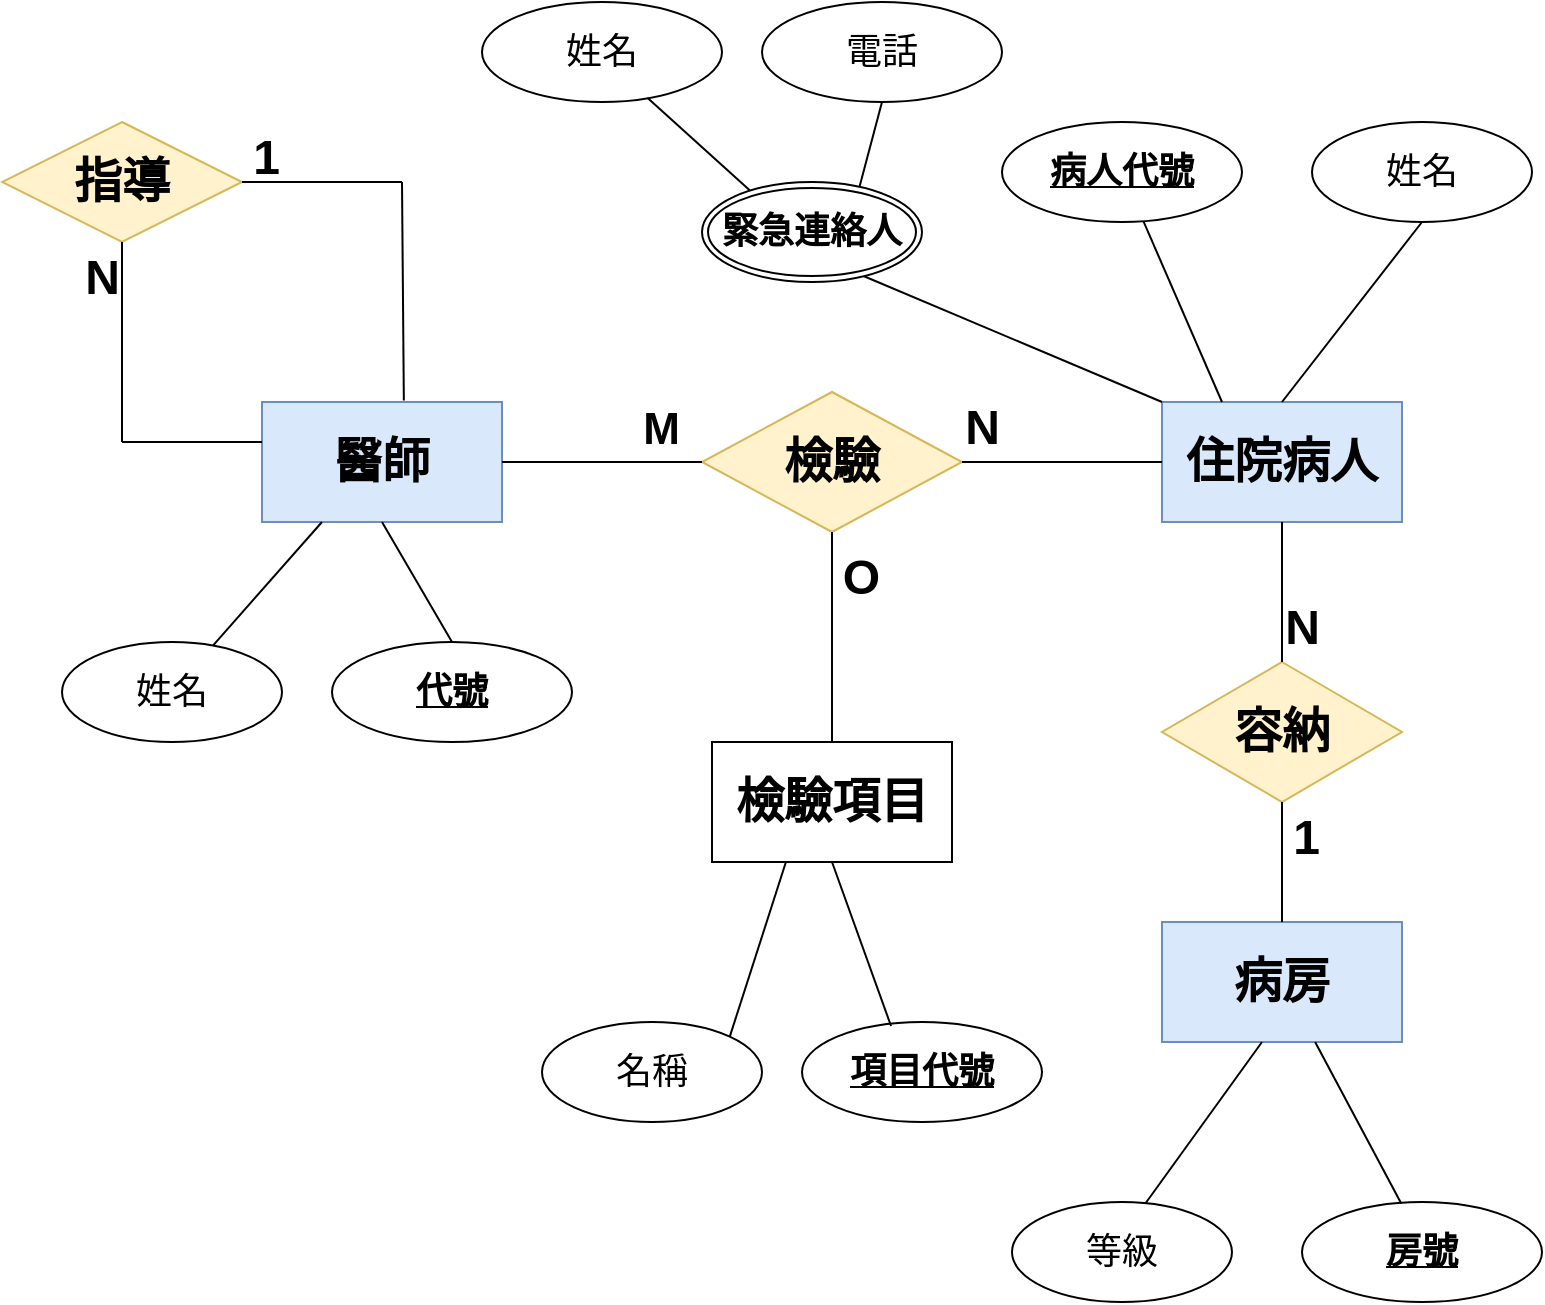 <mxfile version="24.1.0" type="device">
  <diagram name="Page-1" id="cqVtKn7EBuxshjFLG5_r">
    <mxGraphModel dx="1219" dy="724" grid="1" gridSize="10" guides="1" tooltips="1" connect="1" arrows="1" fold="1" page="1" pageScale="1" pageWidth="827" pageHeight="1169" math="0" shadow="0">
      <root>
        <mxCell id="0" />
        <mxCell id="1" parent="0" />
        <mxCell id="WPy_mO1lc_CJaPaNIeYg-1" value="&lt;h1&gt;醫師&lt;/h1&gt;" style="rounded=0;whiteSpace=wrap;html=1;fillColor=#dae8fc;strokeColor=#6c8ebf;" vertex="1" parent="1">
          <mxGeometry x="160" y="290" width="120" height="60" as="geometry" />
        </mxCell>
        <mxCell id="WPy_mO1lc_CJaPaNIeYg-2" value="&lt;h1&gt;檢驗&lt;/h1&gt;" style="rhombus;whiteSpace=wrap;html=1;fillColor=#fff2cc;strokeColor=#d6b656;" vertex="1" parent="1">
          <mxGeometry x="380" y="285" width="130" height="70" as="geometry" />
        </mxCell>
        <mxCell id="WPy_mO1lc_CJaPaNIeYg-4" value="&lt;h1&gt;住院病人&lt;/h1&gt;" style="rounded=0;whiteSpace=wrap;html=1;fillColor=#dae8fc;strokeColor=#6c8ebf;" vertex="1" parent="1">
          <mxGeometry x="610" y="290" width="120" height="60" as="geometry" />
        </mxCell>
        <mxCell id="WPy_mO1lc_CJaPaNIeYg-5" value="" style="endArrow=none;html=1;rounded=0;entryX=1;entryY=0.5;entryDx=0;entryDy=0;exitX=0;exitY=0.5;exitDx=0;exitDy=0;" edge="1" parent="1" source="WPy_mO1lc_CJaPaNIeYg-4" target="WPy_mO1lc_CJaPaNIeYg-2">
          <mxGeometry relative="1" as="geometry">
            <mxPoint x="430" y="520" as="sourcePoint" />
            <mxPoint x="590" y="520" as="targetPoint" />
          </mxGeometry>
        </mxCell>
        <mxCell id="WPy_mO1lc_CJaPaNIeYg-6" value="&lt;h1&gt;N&lt;/h1&gt;" style="resizable=0;html=1;whiteSpace=wrap;align=right;verticalAlign=bottom;" connectable="0" vertex="1" parent="WPy_mO1lc_CJaPaNIeYg-5">
          <mxGeometry x="1" relative="1" as="geometry">
            <mxPoint x="20" y="15" as="offset" />
          </mxGeometry>
        </mxCell>
        <mxCell id="WPy_mO1lc_CJaPaNIeYg-7" value="" style="endArrow=none;html=1;rounded=0;exitX=1;exitY=0.5;exitDx=0;exitDy=0;entryX=0;entryY=0.5;entryDx=0;entryDy=0;" edge="1" parent="1" source="WPy_mO1lc_CJaPaNIeYg-1" target="WPy_mO1lc_CJaPaNIeYg-2">
          <mxGeometry relative="1" as="geometry">
            <mxPoint x="430" y="520" as="sourcePoint" />
            <mxPoint x="590" y="520" as="targetPoint" />
          </mxGeometry>
        </mxCell>
        <mxCell id="WPy_mO1lc_CJaPaNIeYg-8" value="&lt;h1&gt;&lt;font style=&quot;font-size: 22px;&quot;&gt;M&lt;/font&gt;&lt;/h1&gt;" style="resizable=0;html=1;whiteSpace=wrap;align=right;verticalAlign=bottom;" connectable="0" vertex="1" parent="WPy_mO1lc_CJaPaNIeYg-7">
          <mxGeometry x="1" relative="1" as="geometry">
            <mxPoint x="-10" y="15" as="offset" />
          </mxGeometry>
        </mxCell>
        <mxCell id="WPy_mO1lc_CJaPaNIeYg-9" value="&lt;h2&gt;&lt;u&gt;代號&lt;/u&gt;&lt;/h2&gt;" style="ellipse;whiteSpace=wrap;html=1;" vertex="1" parent="1">
          <mxGeometry x="195" y="410" width="120" height="50" as="geometry" />
        </mxCell>
        <mxCell id="WPy_mO1lc_CJaPaNIeYg-10" value="" style="endArrow=none;html=1;rounded=0;entryX=0.5;entryY=0;entryDx=0;entryDy=0;exitX=0.5;exitY=1;exitDx=0;exitDy=0;" edge="1" parent="1" source="WPy_mO1lc_CJaPaNIeYg-1" target="WPy_mO1lc_CJaPaNIeYg-9">
          <mxGeometry relative="1" as="geometry">
            <mxPoint x="280" y="290" as="sourcePoint" />
            <mxPoint x="740" y="520" as="targetPoint" />
          </mxGeometry>
        </mxCell>
        <mxCell id="WPy_mO1lc_CJaPaNIeYg-11" value="&lt;h2&gt;&lt;span style=&quot;font-weight: normal;&quot;&gt;姓名&lt;/span&gt;&lt;/h2&gt;" style="ellipse;whiteSpace=wrap;html=1;align=center;" vertex="1" parent="1">
          <mxGeometry x="60" y="410" width="110" height="50" as="geometry" />
        </mxCell>
        <mxCell id="WPy_mO1lc_CJaPaNIeYg-17" value="" style="endArrow=none;html=1;rounded=0;entryX=0.25;entryY=1;entryDx=0;entryDy=0;" edge="1" parent="1" source="WPy_mO1lc_CJaPaNIeYg-11" target="WPy_mO1lc_CJaPaNIeYg-1">
          <mxGeometry relative="1" as="geometry">
            <mxPoint x="430" y="510" as="sourcePoint" />
            <mxPoint x="590" y="510" as="targetPoint" />
          </mxGeometry>
        </mxCell>
        <mxCell id="WPy_mO1lc_CJaPaNIeYg-21" value="&lt;h2&gt;&lt;u&gt;病人代號&lt;/u&gt;&lt;/h2&gt;" style="ellipse;whiteSpace=wrap;html=1;" vertex="1" parent="1">
          <mxGeometry x="530" y="150" width="120" height="50" as="geometry" />
        </mxCell>
        <mxCell id="WPy_mO1lc_CJaPaNIeYg-22" value="&lt;h2&gt;&lt;span style=&quot;font-weight: normal;&quot;&gt;姓名&lt;/span&gt;&lt;/h2&gt;" style="ellipse;whiteSpace=wrap;html=1;align=center;" vertex="1" parent="1">
          <mxGeometry x="685" y="150" width="110" height="50" as="geometry" />
        </mxCell>
        <mxCell id="WPy_mO1lc_CJaPaNIeYg-24" value="" style="endArrow=none;html=1;rounded=0;exitX=0.25;exitY=0;exitDx=0;exitDy=0;" edge="1" parent="1" source="WPy_mO1lc_CJaPaNIeYg-4" target="WPy_mO1lc_CJaPaNIeYg-21">
          <mxGeometry relative="1" as="geometry">
            <mxPoint x="650" y="290" as="sourcePoint" />
            <mxPoint x="590" y="510" as="targetPoint" />
          </mxGeometry>
        </mxCell>
        <mxCell id="WPy_mO1lc_CJaPaNIeYg-25" value="" style="endArrow=none;html=1;rounded=0;entryX=0.5;entryY=1;entryDx=0;entryDy=0;exitX=0.5;exitY=0;exitDx=0;exitDy=0;" edge="1" parent="1" source="WPy_mO1lc_CJaPaNIeYg-4" target="WPy_mO1lc_CJaPaNIeYg-22">
          <mxGeometry relative="1" as="geometry">
            <mxPoint x="720" y="290" as="sourcePoint" />
            <mxPoint x="960" y="320" as="targetPoint" />
          </mxGeometry>
        </mxCell>
        <mxCell id="WPy_mO1lc_CJaPaNIeYg-26" value="" style="endArrow=none;html=1;rounded=0;entryX=0.723;entryY=0.93;entryDx=0;entryDy=0;exitX=0;exitY=0;exitDx=0;exitDy=0;entryPerimeter=0;" edge="1" parent="1" source="WPy_mO1lc_CJaPaNIeYg-4" target="WPy_mO1lc_CJaPaNIeYg-31">
          <mxGeometry relative="1" as="geometry">
            <mxPoint x="740" y="360" as="sourcePoint" />
            <mxPoint x="697.5" y="422" as="targetPoint" />
          </mxGeometry>
        </mxCell>
        <mxCell id="WPy_mO1lc_CJaPaNIeYg-31" value="&lt;h2&gt;緊急連絡人&lt;/h2&gt;" style="ellipse;shape=doubleEllipse;margin=3;whiteSpace=wrap;html=1;align=center;" vertex="1" parent="1">
          <mxGeometry x="380" y="180" width="110" height="50" as="geometry" />
        </mxCell>
        <mxCell id="WPy_mO1lc_CJaPaNIeYg-32" value="&lt;h2&gt;&lt;span style=&quot;font-weight: normal;&quot;&gt;姓名&lt;/span&gt;&lt;/h2&gt;" style="ellipse;whiteSpace=wrap;html=1;align=center;" vertex="1" parent="1">
          <mxGeometry x="270" y="90" width="120" height="50" as="geometry" />
        </mxCell>
        <mxCell id="WPy_mO1lc_CJaPaNIeYg-33" value="&lt;h2&gt;&lt;span style=&quot;font-weight: normal;&quot;&gt;電話&lt;/span&gt;&lt;/h2&gt;" style="ellipse;whiteSpace=wrap;html=1;align=center;" vertex="1" parent="1">
          <mxGeometry x="410" y="90" width="120" height="50" as="geometry" />
        </mxCell>
        <mxCell id="WPy_mO1lc_CJaPaNIeYg-34" value="" style="endArrow=none;html=1;rounded=0;exitX=0.689;exitY=0.957;exitDx=0;exitDy=0;exitPerimeter=0;entryX=0.218;entryY=0.084;entryDx=0;entryDy=0;entryPerimeter=0;" edge="1" parent="1" source="WPy_mO1lc_CJaPaNIeYg-32" target="WPy_mO1lc_CJaPaNIeYg-31">
          <mxGeometry relative="1" as="geometry">
            <mxPoint x="440" y="490" as="sourcePoint" />
            <mxPoint x="400" y="180" as="targetPoint" />
          </mxGeometry>
        </mxCell>
        <mxCell id="WPy_mO1lc_CJaPaNIeYg-35" value="" style="endArrow=none;html=1;rounded=0;entryX=0.716;entryY=0.048;entryDx=0;entryDy=0;entryPerimeter=0;exitX=0.5;exitY=1;exitDx=0;exitDy=0;" edge="1" parent="1" source="WPy_mO1lc_CJaPaNIeYg-33" target="WPy_mO1lc_CJaPaNIeYg-31">
          <mxGeometry relative="1" as="geometry">
            <mxPoint x="445" y="150" as="sourcePoint" />
            <mxPoint x="698" y="480" as="targetPoint" />
          </mxGeometry>
        </mxCell>
        <mxCell id="WPy_mO1lc_CJaPaNIeYg-36" value="&lt;h1&gt;檢驗項目&lt;/h1&gt;" style="rounded=0;whiteSpace=wrap;html=1;" vertex="1" parent="1">
          <mxGeometry x="385" y="460" width="120" height="60" as="geometry" />
        </mxCell>
        <mxCell id="WPy_mO1lc_CJaPaNIeYg-38" value="" style="endArrow=none;html=1;rounded=0;entryX=0.5;entryY=1;entryDx=0;entryDy=0;exitX=0.5;exitY=0;exitDx=0;exitDy=0;" edge="1" parent="1" source="WPy_mO1lc_CJaPaNIeYg-36" target="WPy_mO1lc_CJaPaNIeYg-2">
          <mxGeometry relative="1" as="geometry">
            <mxPoint x="270" y="414.5" as="sourcePoint" />
            <mxPoint x="430" y="414.5" as="targetPoint" />
          </mxGeometry>
        </mxCell>
        <mxCell id="WPy_mO1lc_CJaPaNIeYg-39" value="&lt;h1&gt;O&lt;/h1&gt;" style="resizable=0;html=1;whiteSpace=wrap;align=right;verticalAlign=bottom;" connectable="0" vertex="1" parent="WPy_mO1lc_CJaPaNIeYg-38">
          <mxGeometry x="1" relative="1" as="geometry">
            <mxPoint x="25" y="55" as="offset" />
          </mxGeometry>
        </mxCell>
        <mxCell id="WPy_mO1lc_CJaPaNIeYg-40" value="&lt;h2&gt;&lt;u&gt;項目代號&lt;/u&gt;&lt;/h2&gt;" style="ellipse;whiteSpace=wrap;html=1;" vertex="1" parent="1">
          <mxGeometry x="430" y="600" width="120" height="50" as="geometry" />
        </mxCell>
        <mxCell id="WPy_mO1lc_CJaPaNIeYg-41" value="" style="endArrow=none;html=1;rounded=0;entryX=0.5;entryY=1;entryDx=0;entryDy=0;exitX=0.371;exitY=0.04;exitDx=0;exitDy=0;exitPerimeter=0;" edge="1" parent="1" source="WPy_mO1lc_CJaPaNIeYg-40" target="WPy_mO1lc_CJaPaNIeYg-36">
          <mxGeometry relative="1" as="geometry">
            <mxPoint x="200" y="600" as="sourcePoint" />
            <mxPoint x="330" y="590" as="targetPoint" />
          </mxGeometry>
        </mxCell>
        <mxCell id="WPy_mO1lc_CJaPaNIeYg-43" value="&lt;h2&gt;&lt;span style=&quot;font-weight: normal;&quot;&gt;名稱&lt;/span&gt;&lt;/h2&gt;" style="ellipse;whiteSpace=wrap;html=1;align=center;" vertex="1" parent="1">
          <mxGeometry x="300" y="600" width="110" height="50" as="geometry" />
        </mxCell>
        <mxCell id="WPy_mO1lc_CJaPaNIeYg-45" value="" style="endArrow=none;html=1;rounded=0;exitX=1;exitY=0;exitDx=0;exitDy=0;entryX=0.308;entryY=1;entryDx=0;entryDy=0;entryPerimeter=0;" edge="1" parent="1" source="WPy_mO1lc_CJaPaNIeYg-43" target="WPy_mO1lc_CJaPaNIeYg-36">
          <mxGeometry relative="1" as="geometry">
            <mxPoint x="100" y="520" as="sourcePoint" />
            <mxPoint x="260" y="520" as="targetPoint" />
          </mxGeometry>
        </mxCell>
        <mxCell id="WPy_mO1lc_CJaPaNIeYg-46" value="&lt;h1&gt;病房&lt;/h1&gt;" style="rounded=0;whiteSpace=wrap;html=1;fillColor=#dae8fc;strokeColor=#6c8ebf;" vertex="1" parent="1">
          <mxGeometry x="610" y="550" width="120" height="60" as="geometry" />
        </mxCell>
        <mxCell id="WPy_mO1lc_CJaPaNIeYg-47" value="&lt;h2&gt;&lt;u&gt;房號&lt;/u&gt;&lt;/h2&gt;" style="ellipse;whiteSpace=wrap;html=1;" vertex="1" parent="1">
          <mxGeometry x="680" y="690" width="120" height="50" as="geometry" />
        </mxCell>
        <mxCell id="WPy_mO1lc_CJaPaNIeYg-48" value="&lt;h2&gt;&lt;span style=&quot;font-weight: normal;&quot;&gt;等級&lt;/span&gt;&lt;/h2&gt;" style="ellipse;whiteSpace=wrap;html=1;align=center;" vertex="1" parent="1">
          <mxGeometry x="535" y="690" width="110" height="50" as="geometry" />
        </mxCell>
        <mxCell id="WPy_mO1lc_CJaPaNIeYg-49" value="" style="endArrow=none;html=1;rounded=0;exitX=0.608;exitY=0.01;exitDx=0;exitDy=0;exitPerimeter=0;" edge="1" parent="1" source="WPy_mO1lc_CJaPaNIeYg-48">
          <mxGeometry relative="1" as="geometry">
            <mxPoint x="550" y="601" as="sourcePoint" />
            <mxPoint x="660" y="610" as="targetPoint" />
          </mxGeometry>
        </mxCell>
        <mxCell id="WPy_mO1lc_CJaPaNIeYg-50" value="" style="endArrow=none;html=1;rounded=0;entryX=0.638;entryY=1;entryDx=0;entryDy=0;exitX=0.413;exitY=0.012;exitDx=0;exitDy=0;exitPerimeter=0;entryPerimeter=0;" edge="1" parent="1" source="WPy_mO1lc_CJaPaNIeYg-47" target="WPy_mO1lc_CJaPaNIeYg-46">
          <mxGeometry relative="1" as="geometry">
            <mxPoint x="548" y="624" as="sourcePoint" />
            <mxPoint x="634" y="550" as="targetPoint" />
          </mxGeometry>
        </mxCell>
        <mxCell id="WPy_mO1lc_CJaPaNIeYg-51" value="&lt;h1&gt;容納&lt;/h1&gt;" style="rhombus;whiteSpace=wrap;html=1;fillColor=#fff2cc;strokeColor=#d6b656;" vertex="1" parent="1">
          <mxGeometry x="610" y="420" width="120" height="70" as="geometry" />
        </mxCell>
        <mxCell id="WPy_mO1lc_CJaPaNIeYg-52" value="" style="endArrow=none;html=1;rounded=0;entryX=0.5;entryY=0;entryDx=0;entryDy=0;exitX=0.5;exitY=1;exitDx=0;exitDy=0;" edge="1" parent="1" source="WPy_mO1lc_CJaPaNIeYg-4" target="WPy_mO1lc_CJaPaNIeYg-51">
          <mxGeometry relative="1" as="geometry">
            <mxPoint x="620" y="330" as="sourcePoint" />
            <mxPoint x="520" y="330" as="targetPoint" />
          </mxGeometry>
        </mxCell>
        <mxCell id="WPy_mO1lc_CJaPaNIeYg-53" value="&lt;h1&gt;N&lt;/h1&gt;" style="resizable=0;html=1;whiteSpace=wrap;align=right;verticalAlign=bottom;" connectable="0" vertex="1" parent="WPy_mO1lc_CJaPaNIeYg-52">
          <mxGeometry x="1" relative="1" as="geometry">
            <mxPoint x="20" y="15" as="offset" />
          </mxGeometry>
        </mxCell>
        <mxCell id="WPy_mO1lc_CJaPaNIeYg-54" value="" style="endArrow=none;html=1;rounded=0;entryX=0.5;entryY=1;entryDx=0;entryDy=0;exitX=0.5;exitY=0;exitDx=0;exitDy=0;" edge="1" parent="1" source="WPy_mO1lc_CJaPaNIeYg-46" target="WPy_mO1lc_CJaPaNIeYg-51">
          <mxGeometry relative="1" as="geometry">
            <mxPoint x="680" y="360" as="sourcePoint" />
            <mxPoint x="680" y="430" as="targetPoint" />
          </mxGeometry>
        </mxCell>
        <mxCell id="WPy_mO1lc_CJaPaNIeYg-55" value="&lt;h1&gt;1&lt;/h1&gt;" style="resizable=0;html=1;whiteSpace=wrap;align=right;verticalAlign=bottom;" connectable="0" vertex="1" parent="WPy_mO1lc_CJaPaNIeYg-54">
          <mxGeometry x="1" relative="1" as="geometry">
            <mxPoint x="20" y="50" as="offset" />
          </mxGeometry>
        </mxCell>
        <mxCell id="WPy_mO1lc_CJaPaNIeYg-57" value="&lt;h1&gt;指導&lt;/h1&gt;" style="shape=rhombus;perimeter=rhombusPerimeter;whiteSpace=wrap;html=1;align=center;fillColor=#fff2cc;strokeColor=#d6b656;" vertex="1" parent="1">
          <mxGeometry x="30" y="150" width="120" height="60" as="geometry" />
        </mxCell>
        <mxCell id="WPy_mO1lc_CJaPaNIeYg-59" value="" style="endArrow=none;html=1;rounded=0;entryX=0.591;entryY=-0.013;entryDx=0;entryDy=0;entryPerimeter=0;" edge="1" parent="1" target="WPy_mO1lc_CJaPaNIeYg-1">
          <mxGeometry relative="1" as="geometry">
            <mxPoint x="230" y="180" as="sourcePoint" />
            <mxPoint x="310" y="240" as="targetPoint" />
          </mxGeometry>
        </mxCell>
        <mxCell id="WPy_mO1lc_CJaPaNIeYg-60" value="" style="endArrow=none;html=1;rounded=0;entryX=1;entryY=0.5;entryDx=0;entryDy=0;" edge="1" parent="1" target="WPy_mO1lc_CJaPaNIeYg-57">
          <mxGeometry relative="1" as="geometry">
            <mxPoint x="230" y="180" as="sourcePoint" />
            <mxPoint x="320" y="150" as="targetPoint" />
          </mxGeometry>
        </mxCell>
        <mxCell id="WPy_mO1lc_CJaPaNIeYg-61" value="&lt;h1&gt;1&lt;/h1&gt;" style="resizable=0;html=1;whiteSpace=wrap;align=right;verticalAlign=bottom;" connectable="0" vertex="1" parent="WPy_mO1lc_CJaPaNIeYg-60">
          <mxGeometry x="1" relative="1" as="geometry">
            <mxPoint x="20" y="20" as="offset" />
          </mxGeometry>
        </mxCell>
        <mxCell id="WPy_mO1lc_CJaPaNIeYg-62" value="" style="endArrow=none;html=1;rounded=0;" edge="1" parent="1">
          <mxGeometry relative="1" as="geometry">
            <mxPoint x="90" y="310" as="sourcePoint" />
            <mxPoint x="160" y="310" as="targetPoint" />
            <Array as="points">
              <mxPoint x="120" y="310" />
            </Array>
          </mxGeometry>
        </mxCell>
        <mxCell id="WPy_mO1lc_CJaPaNIeYg-63" value="" style="endArrow=none;html=1;rounded=0;entryX=0.5;entryY=1;entryDx=0;entryDy=0;" edge="1" parent="1" target="WPy_mO1lc_CJaPaNIeYg-57">
          <mxGeometry relative="1" as="geometry">
            <mxPoint x="90" y="310" as="sourcePoint" />
            <mxPoint x="74.41" y="290" as="targetPoint" />
          </mxGeometry>
        </mxCell>
        <mxCell id="WPy_mO1lc_CJaPaNIeYg-64" value="&lt;h1&gt;N&lt;/h1&gt;" style="resizable=0;html=1;whiteSpace=wrap;align=right;verticalAlign=bottom;" connectable="0" vertex="1" parent="WPy_mO1lc_CJaPaNIeYg-63">
          <mxGeometry x="1" relative="1" as="geometry">
            <mxPoint y="50" as="offset" />
          </mxGeometry>
        </mxCell>
      </root>
    </mxGraphModel>
  </diagram>
</mxfile>
